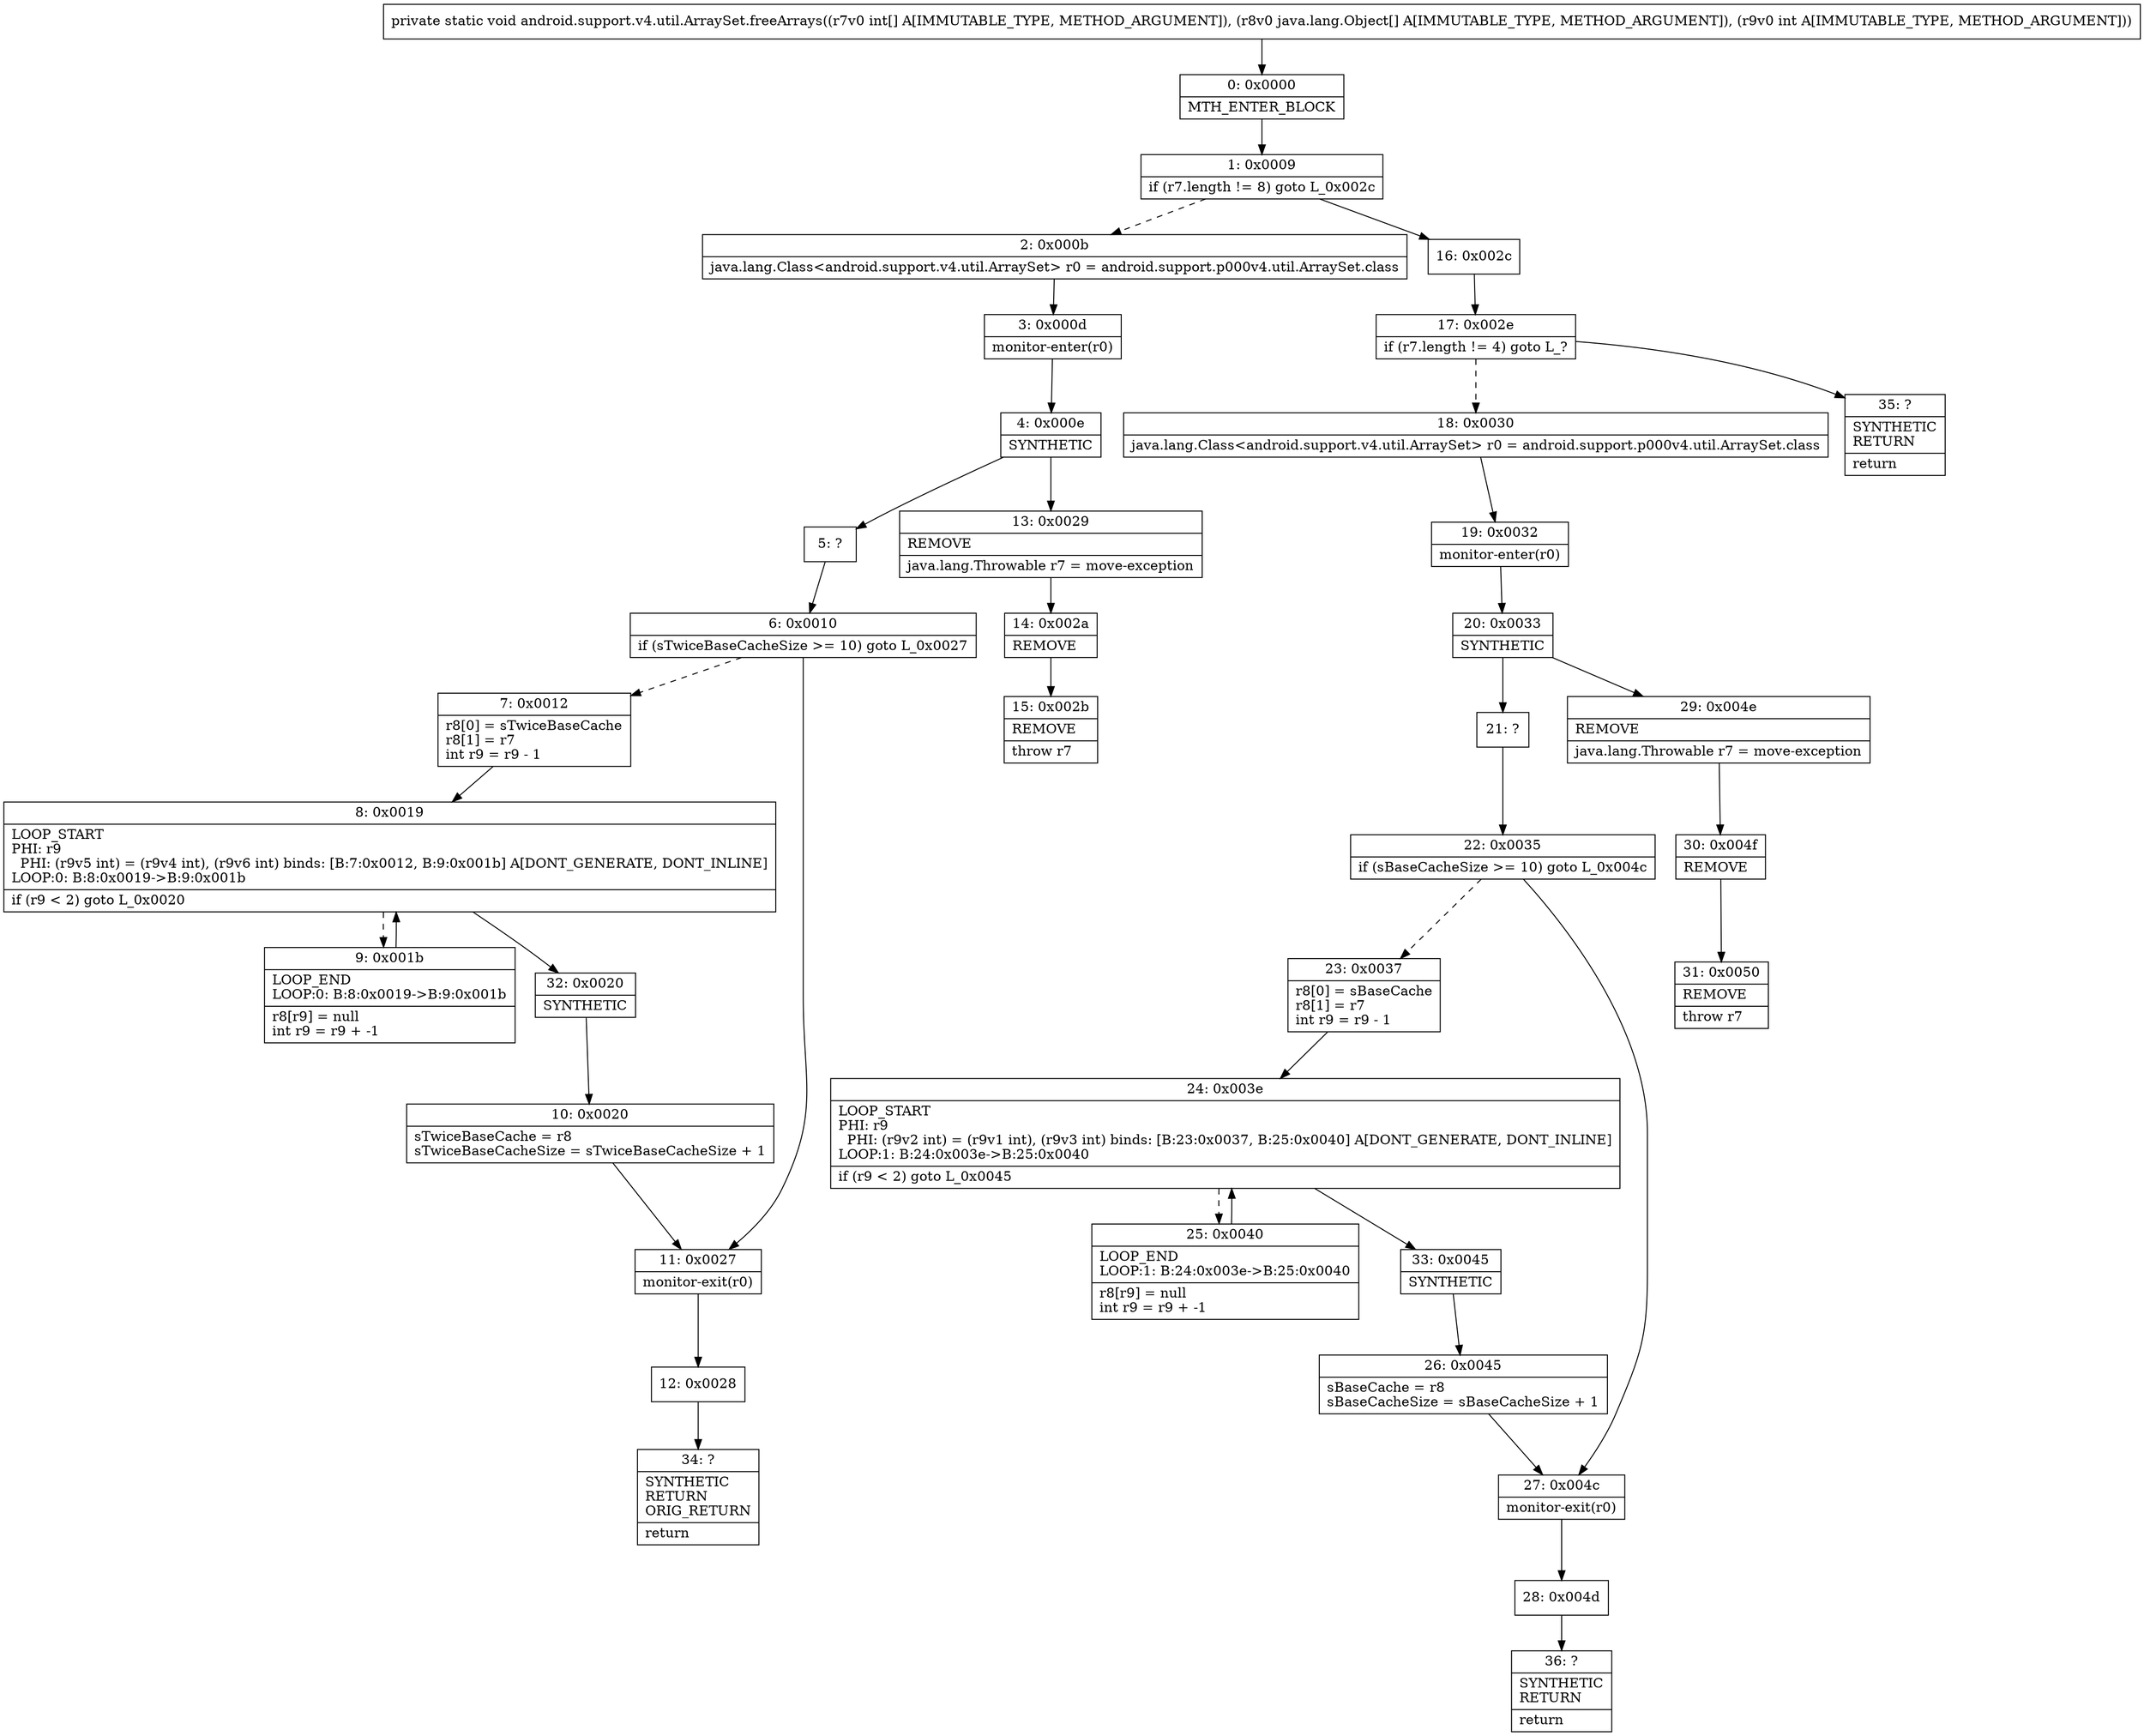 digraph "CFG forandroid.support.v4.util.ArraySet.freeArrays([I[Ljava\/lang\/Object;I)V" {
Node_0 [shape=record,label="{0\:\ 0x0000|MTH_ENTER_BLOCK\l}"];
Node_1 [shape=record,label="{1\:\ 0x0009|if (r7.length != 8) goto L_0x002c\l}"];
Node_2 [shape=record,label="{2\:\ 0x000b|java.lang.Class\<android.support.v4.util.ArraySet\> r0 = android.support.p000v4.util.ArraySet.class\l}"];
Node_3 [shape=record,label="{3\:\ 0x000d|monitor\-enter(r0)\l}"];
Node_4 [shape=record,label="{4\:\ 0x000e|SYNTHETIC\l}"];
Node_5 [shape=record,label="{5\:\ ?}"];
Node_6 [shape=record,label="{6\:\ 0x0010|if (sTwiceBaseCacheSize \>= 10) goto L_0x0027\l}"];
Node_7 [shape=record,label="{7\:\ 0x0012|r8[0] = sTwiceBaseCache\lr8[1] = r7\lint r9 = r9 \- 1\l}"];
Node_8 [shape=record,label="{8\:\ 0x0019|LOOP_START\lPHI: r9 \l  PHI: (r9v5 int) = (r9v4 int), (r9v6 int) binds: [B:7:0x0012, B:9:0x001b] A[DONT_GENERATE, DONT_INLINE]\lLOOP:0: B:8:0x0019\-\>B:9:0x001b\l|if (r9 \< 2) goto L_0x0020\l}"];
Node_9 [shape=record,label="{9\:\ 0x001b|LOOP_END\lLOOP:0: B:8:0x0019\-\>B:9:0x001b\l|r8[r9] = null\lint r9 = r9 + \-1\l}"];
Node_10 [shape=record,label="{10\:\ 0x0020|sTwiceBaseCache = r8\lsTwiceBaseCacheSize = sTwiceBaseCacheSize + 1\l}"];
Node_11 [shape=record,label="{11\:\ 0x0027|monitor\-exit(r0)\l}"];
Node_12 [shape=record,label="{12\:\ 0x0028}"];
Node_13 [shape=record,label="{13\:\ 0x0029|REMOVE\l|java.lang.Throwable r7 = move\-exception\l}"];
Node_14 [shape=record,label="{14\:\ 0x002a|REMOVE\l}"];
Node_15 [shape=record,label="{15\:\ 0x002b|REMOVE\l|throw r7\l}"];
Node_16 [shape=record,label="{16\:\ 0x002c}"];
Node_17 [shape=record,label="{17\:\ 0x002e|if (r7.length != 4) goto L_?\l}"];
Node_18 [shape=record,label="{18\:\ 0x0030|java.lang.Class\<android.support.v4.util.ArraySet\> r0 = android.support.p000v4.util.ArraySet.class\l}"];
Node_19 [shape=record,label="{19\:\ 0x0032|monitor\-enter(r0)\l}"];
Node_20 [shape=record,label="{20\:\ 0x0033|SYNTHETIC\l}"];
Node_21 [shape=record,label="{21\:\ ?}"];
Node_22 [shape=record,label="{22\:\ 0x0035|if (sBaseCacheSize \>= 10) goto L_0x004c\l}"];
Node_23 [shape=record,label="{23\:\ 0x0037|r8[0] = sBaseCache\lr8[1] = r7\lint r9 = r9 \- 1\l}"];
Node_24 [shape=record,label="{24\:\ 0x003e|LOOP_START\lPHI: r9 \l  PHI: (r9v2 int) = (r9v1 int), (r9v3 int) binds: [B:23:0x0037, B:25:0x0040] A[DONT_GENERATE, DONT_INLINE]\lLOOP:1: B:24:0x003e\-\>B:25:0x0040\l|if (r9 \< 2) goto L_0x0045\l}"];
Node_25 [shape=record,label="{25\:\ 0x0040|LOOP_END\lLOOP:1: B:24:0x003e\-\>B:25:0x0040\l|r8[r9] = null\lint r9 = r9 + \-1\l}"];
Node_26 [shape=record,label="{26\:\ 0x0045|sBaseCache = r8\lsBaseCacheSize = sBaseCacheSize + 1\l}"];
Node_27 [shape=record,label="{27\:\ 0x004c|monitor\-exit(r0)\l}"];
Node_28 [shape=record,label="{28\:\ 0x004d}"];
Node_29 [shape=record,label="{29\:\ 0x004e|REMOVE\l|java.lang.Throwable r7 = move\-exception\l}"];
Node_30 [shape=record,label="{30\:\ 0x004f|REMOVE\l}"];
Node_31 [shape=record,label="{31\:\ 0x0050|REMOVE\l|throw r7\l}"];
Node_32 [shape=record,label="{32\:\ 0x0020|SYNTHETIC\l}"];
Node_33 [shape=record,label="{33\:\ 0x0045|SYNTHETIC\l}"];
Node_34 [shape=record,label="{34\:\ ?|SYNTHETIC\lRETURN\lORIG_RETURN\l|return\l}"];
Node_35 [shape=record,label="{35\:\ ?|SYNTHETIC\lRETURN\l|return\l}"];
Node_36 [shape=record,label="{36\:\ ?|SYNTHETIC\lRETURN\l|return\l}"];
MethodNode[shape=record,label="{private static void android.support.v4.util.ArraySet.freeArrays((r7v0 int[] A[IMMUTABLE_TYPE, METHOD_ARGUMENT]), (r8v0 java.lang.Object[] A[IMMUTABLE_TYPE, METHOD_ARGUMENT]), (r9v0 int A[IMMUTABLE_TYPE, METHOD_ARGUMENT])) }"];
MethodNode -> Node_0;
Node_0 -> Node_1;
Node_1 -> Node_2[style=dashed];
Node_1 -> Node_16;
Node_2 -> Node_3;
Node_3 -> Node_4;
Node_4 -> Node_5;
Node_4 -> Node_13;
Node_5 -> Node_6;
Node_6 -> Node_7[style=dashed];
Node_6 -> Node_11;
Node_7 -> Node_8;
Node_8 -> Node_9[style=dashed];
Node_8 -> Node_32;
Node_9 -> Node_8;
Node_10 -> Node_11;
Node_11 -> Node_12;
Node_12 -> Node_34;
Node_13 -> Node_14;
Node_14 -> Node_15;
Node_16 -> Node_17;
Node_17 -> Node_18[style=dashed];
Node_17 -> Node_35;
Node_18 -> Node_19;
Node_19 -> Node_20;
Node_20 -> Node_21;
Node_20 -> Node_29;
Node_21 -> Node_22;
Node_22 -> Node_23[style=dashed];
Node_22 -> Node_27;
Node_23 -> Node_24;
Node_24 -> Node_25[style=dashed];
Node_24 -> Node_33;
Node_25 -> Node_24;
Node_26 -> Node_27;
Node_27 -> Node_28;
Node_28 -> Node_36;
Node_29 -> Node_30;
Node_30 -> Node_31;
Node_32 -> Node_10;
Node_33 -> Node_26;
}

